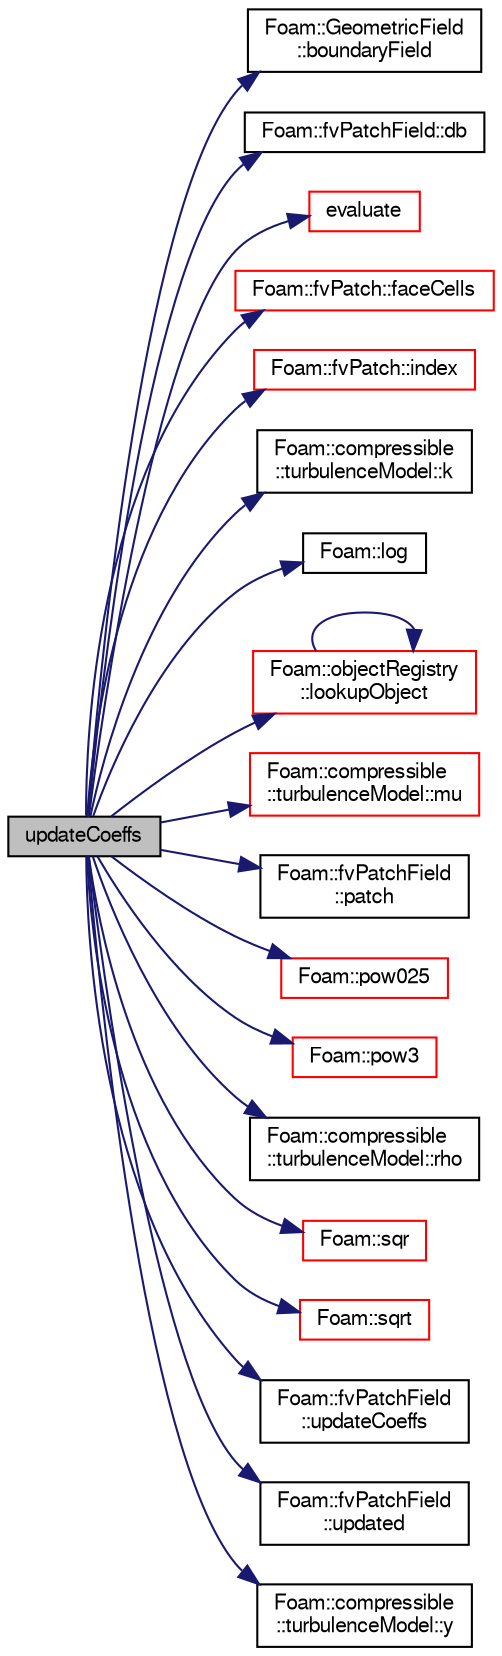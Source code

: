 digraph "updateCoeffs"
{
  bgcolor="transparent";
  edge [fontname="FreeSans",fontsize="10",labelfontname="FreeSans",labelfontsize="10"];
  node [fontname="FreeSans",fontsize="10",shape=record];
  rankdir="LR";
  Node535 [label="updateCoeffs",height=0.2,width=0.4,color="black", fillcolor="grey75", style="filled", fontcolor="black"];
  Node535 -> Node536 [color="midnightblue",fontsize="10",style="solid",fontname="FreeSans"];
  Node536 [label="Foam::GeometricField\l::boundaryField",height=0.2,width=0.4,color="black",URL="$a22434.html#a3c6c1a789b48ea0c5e8bff64f9c14f2d",tooltip="Return reference to GeometricBoundaryField. "];
  Node535 -> Node537 [color="midnightblue",fontsize="10",style="solid",fontname="FreeSans"];
  Node537 [label="Foam::fvPatchField::db",height=0.2,width=0.4,color="black",URL="$a22354.html#a65cc75d9f80b1df5c3184fb2274a97f1",tooltip="Return local objectRegistry. "];
  Node535 -> Node538 [color="midnightblue",fontsize="10",style="solid",fontname="FreeSans"];
  Node538 [label="evaluate",height=0.2,width=0.4,color="red",URL="$a30690.html#a96dc99388e664182349d72cdca254c20",tooltip="Evaluate the patchField. "];
  Node535 -> Node540 [color="midnightblue",fontsize="10",style="solid",fontname="FreeSans"];
  Node540 [label="Foam::fvPatch::faceCells",height=0.2,width=0.4,color="red",URL="$a22870.html#afbfac825732ef2770fff4261b4e930e9",tooltip="Return faceCells. "];
  Node535 -> Node544 [color="midnightblue",fontsize="10",style="solid",fontname="FreeSans"];
  Node544 [label="Foam::fvPatch::index",height=0.2,width=0.4,color="red",URL="$a22870.html#a4a438520bb14406481732edc13c119c7",tooltip="Return the index of this patch in the fvBoundaryMesh. "];
  Node535 -> Node546 [color="midnightblue",fontsize="10",style="solid",fontname="FreeSans"];
  Node546 [label="Foam::compressible\l::turbulenceModel::k",height=0.2,width=0.4,color="black",URL="$a30818.html#a513c40f9ed37e2baed10984c3c4c57a9",tooltip="Return the turbulence kinetic energy. "];
  Node535 -> Node547 [color="midnightblue",fontsize="10",style="solid",fontname="FreeSans"];
  Node547 [label="Foam::log",height=0.2,width=0.4,color="black",URL="$a21124.html#a6e89590da9859ad497977e08f110d4b5"];
  Node535 -> Node548 [color="midnightblue",fontsize="10",style="solid",fontname="FreeSans"];
  Node548 [label="Foam::objectRegistry\l::lookupObject",height=0.2,width=0.4,color="red",URL="$a26326.html#a8b49296f8410366342c524250612c2aa",tooltip="Lookup and return the object of the given Type. "];
  Node548 -> Node548 [color="midnightblue",fontsize="10",style="solid",fontname="FreeSans"];
  Node535 -> Node602 [color="midnightblue",fontsize="10",style="solid",fontname="FreeSans"];
  Node602 [label="Foam::compressible\l::turbulenceModel::mu",height=0.2,width=0.4,color="red",URL="$a30818.html#a54025d7e9635694b562bfb981e31e6da",tooltip="Return the laminar viscosity. "];
  Node535 -> Node604 [color="midnightblue",fontsize="10",style="solid",fontname="FreeSans"];
  Node604 [label="Foam::fvPatchField\l::patch",height=0.2,width=0.4,color="black",URL="$a22354.html#aca0923a4611f6166ffd8fa14d81864a4",tooltip="Return patch. "];
  Node535 -> Node605 [color="midnightblue",fontsize="10",style="solid",fontname="FreeSans"];
  Node605 [label="Foam::pow025",height=0.2,width=0.4,color="red",URL="$a21124.html#af8d7dc24dfce32ee37c1210e616966e1"];
  Node535 -> Node606 [color="midnightblue",fontsize="10",style="solid",fontname="FreeSans"];
  Node606 [label="Foam::pow3",height=0.2,width=0.4,color="red",URL="$a21124.html#a2e8f5d970ee4fb466536c3c46bae91fe"];
  Node535 -> Node607 [color="midnightblue",fontsize="10",style="solid",fontname="FreeSans"];
  Node607 [label="Foam::compressible\l::turbulenceModel::rho",height=0.2,width=0.4,color="black",URL="$a30818.html#a85451bc9acf825ab1d3c3c143714bc38",tooltip="Access function to density field. "];
  Node535 -> Node608 [color="midnightblue",fontsize="10",style="solid",fontname="FreeSans"];
  Node608 [label="Foam::sqr",height=0.2,width=0.4,color="red",URL="$a21124.html#a277dc11c581d53826ab5090b08f3b17b"];
  Node535 -> Node609 [color="midnightblue",fontsize="10",style="solid",fontname="FreeSans"];
  Node609 [label="Foam::sqrt",height=0.2,width=0.4,color="red",URL="$a21124.html#a8616bd62eebf2342a80222fecb1bda71"];
  Node535 -> Node610 [color="midnightblue",fontsize="10",style="solid",fontname="FreeSans"];
  Node610 [label="Foam::fvPatchField\l::updateCoeffs",height=0.2,width=0.4,color="black",URL="$a22354.html#a7e24eafac629d3733181cd942d4c902f",tooltip="Update the coefficients associated with the patch field. "];
  Node535 -> Node611 [color="midnightblue",fontsize="10",style="solid",fontname="FreeSans"];
  Node611 [label="Foam::fvPatchField\l::updated",height=0.2,width=0.4,color="black",URL="$a22354.html#adb515d6ca9be66613efaaeb72c9709db",tooltip="Return true if the boundary condition has already been updated. "];
  Node535 -> Node612 [color="midnightblue",fontsize="10",style="solid",fontname="FreeSans"];
  Node612 [label="Foam::compressible\l::turbulenceModel::y",height=0.2,width=0.4,color="black",URL="$a30818.html#a152c527a6b3137685b03893a7a3a73eb",tooltip="Return the near wall distances. "];
}
